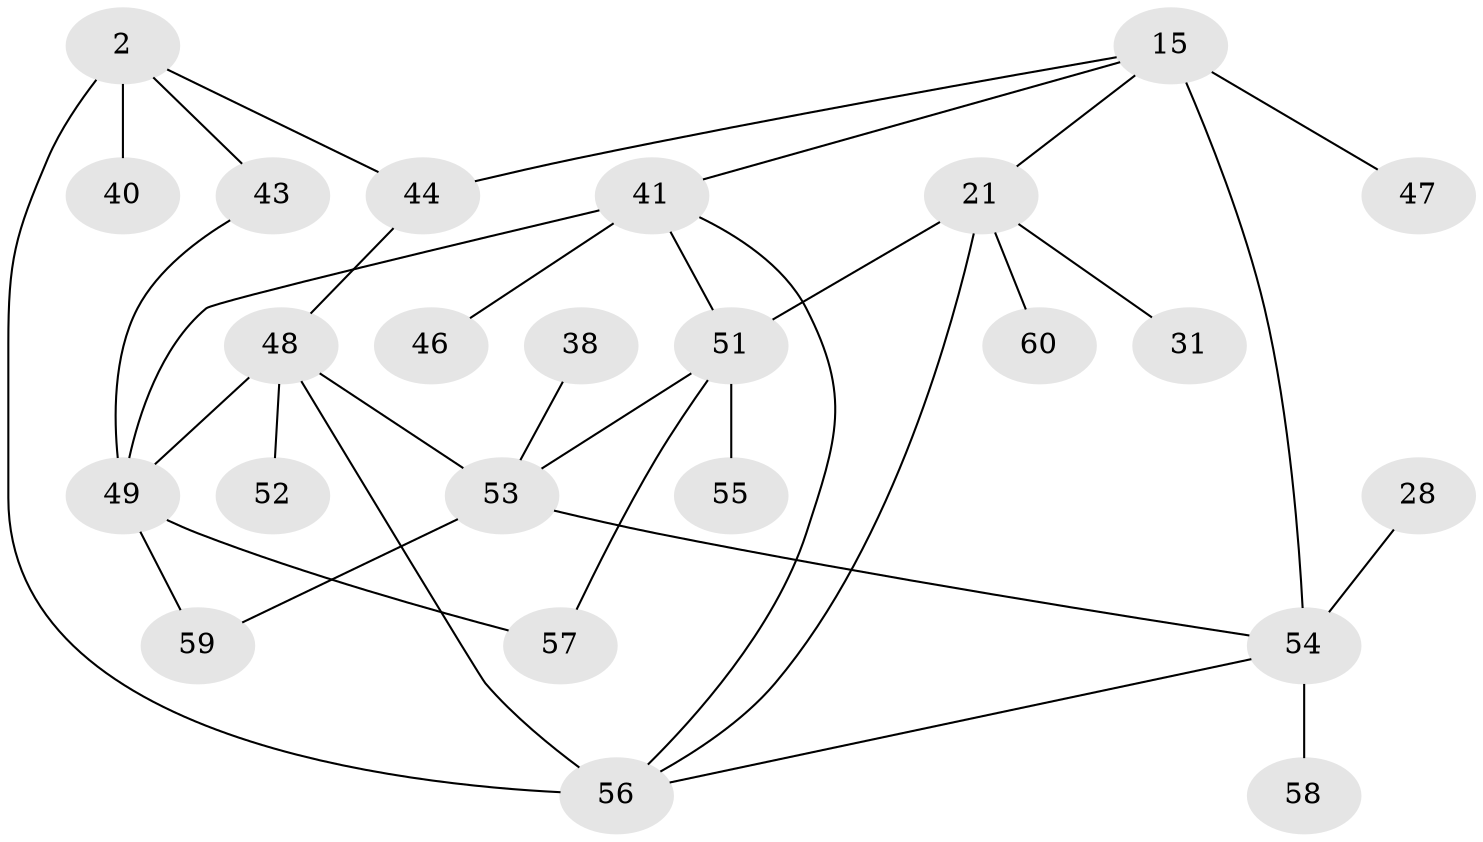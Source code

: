 // original degree distribution, {3: 0.08333333333333333, 4: 0.06666666666666667, 9: 0.016666666666666666, 6: 0.03333333333333333, 7: 0.03333333333333333, 5: 0.06666666666666667, 8: 0.03333333333333333, 1: 0.5333333333333333, 2: 0.13333333333333333}
// Generated by graph-tools (version 1.1) at 2025/57/03/04/25 21:57:44]
// undirected, 24 vertices, 34 edges
graph export_dot {
graph [start="1"]
  node [color=gray90,style=filled];
  2 [super="+1"];
  15 [super="+13"];
  21 [super="+5"];
  28;
  31;
  38;
  40;
  41 [super="+32+37"];
  43;
  44 [super="+26+39"];
  46;
  47;
  48 [super="+7+24"];
  49 [super="+11"];
  51 [super="+34+50"];
  52;
  53 [super="+9"];
  54 [super="+18"];
  55;
  56 [super="+33+35+45"];
  57;
  58 [super="+42"];
  59 [super="+25"];
  60;
  2 -- 40;
  2 -- 43;
  2 -- 44;
  2 -- 56 [weight=2];
  15 -- 47;
  15 -- 44;
  15 -- 21;
  15 -- 54 [weight=2];
  15 -- 41;
  21 -- 56;
  21 -- 60;
  21 -- 31;
  21 -- 51 [weight=2];
  28 -- 54;
  38 -- 53;
  41 -- 49 [weight=2];
  41 -- 51;
  41 -- 56;
  41 -- 46;
  43 -- 49;
  44 -- 48;
  48 -- 52;
  48 -- 56;
  48 -- 49;
  48 -- 53 [weight=2];
  49 -- 57;
  49 -- 59;
  51 -- 53;
  51 -- 55;
  51 -- 57;
  53 -- 59;
  53 -- 54;
  54 -- 56;
  54 -- 58;
}
